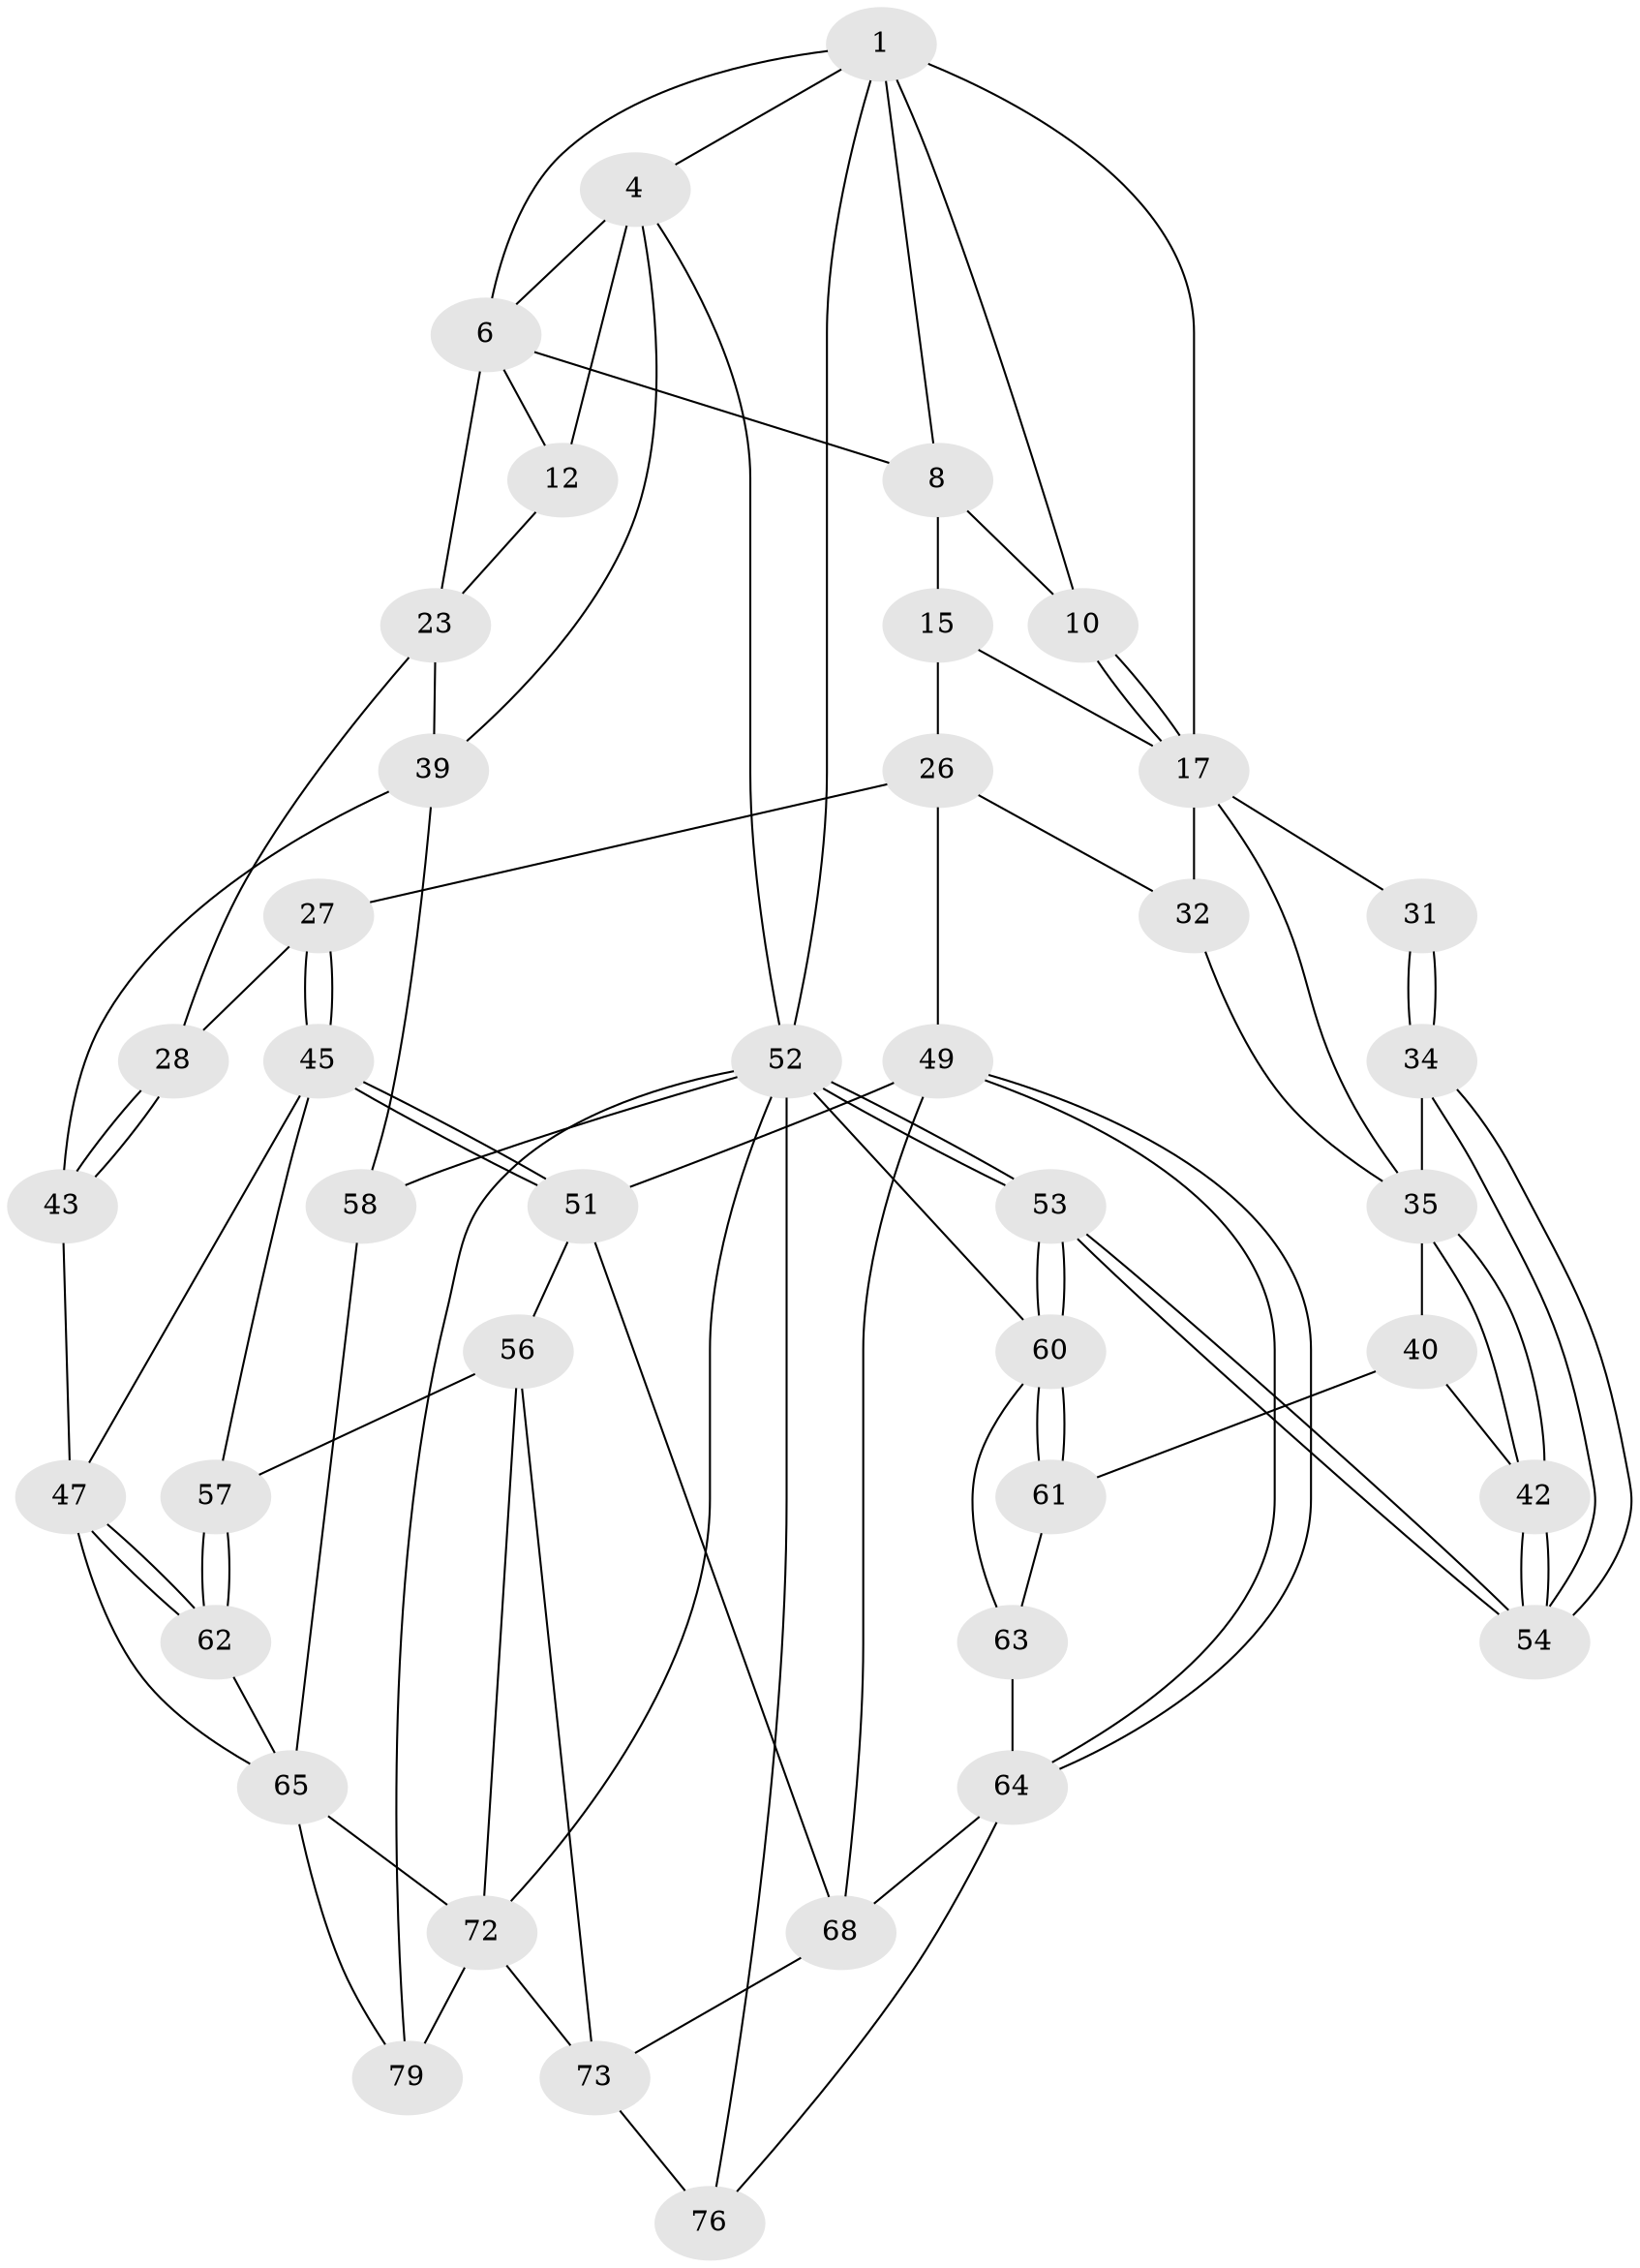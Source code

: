 // original degree distribution, {3: 0.024096385542168676, 5: 0.4578313253012048, 6: 0.24096385542168675, 4: 0.27710843373493976}
// Generated by graph-tools (version 1.1) at 2025/28/03/15/25 16:28:01]
// undirected, 41 vertices, 93 edges
graph export_dot {
graph [start="1"]
  node [color=gray90,style=filled];
  1 [pos="+0.2874176886746552+0",super="+5+2"];
  4 [pos="+0.2255122312115126+0",super="+11"];
  6 [pos="+0.2847585796097718+0.23762327837132458",super="+7+14"];
  8 [pos="+0.4633053923309077+0.13163398426524378",super="+13+9"];
  10 [pos="+0.72725784108463+0"];
  12 [pos="+0.032144000998350096+0.1690466217377843",super="+24"];
  15 [pos="+0.5833549906016745+0.18230715271951695",super="+16+21"];
  17 [pos="+0.8120227731847577+0.2538412763990767",super="+22+18"];
  23 [pos="+0.29094452311564734+0.36772531578855666",super="+29"];
  26 [pos="+0.4946325047174488+0.5043542781966779",super="+33"];
  27 [pos="+0.33140727401237535+0.5145071496152347"];
  28 [pos="+0.2966490568015672+0.46526192888379764"];
  31 [pos="+1+0.45515711074662"];
  32 [pos="+0.6662273172130471+0.6542069100340407"];
  34 [pos="+1+0.45573659526468047"];
  35 [pos="+1+0.4867456611763008",super="+36"];
  39 [pos="+0+0.4503933094424073",super="+44"];
  40 [pos="+0.9279168901662088+0.6740628715138427",super="+41"];
  42 [pos="+0.930081899697802+0.6741786210362877"];
  43 [pos="+0.00043886299157324765+0.6404033271317136"];
  45 [pos="+0.3312205419059927+0.5622047592991898",super="+46"];
  47 [pos="+0.15059890366796072+0.6953119605940329",super="+48"];
  49 [pos="+0.6422485179344752+0.7211700982893022",super="+50"];
  51 [pos="+0.41771306121173085+0.7071532098015106",super="+55"];
  52 [pos="+1+1",super="+59+75"];
  53 [pos="+1+0.9139755728266764"];
  54 [pos="+1+0.7531007608081213"];
  56 [pos="+0.349385547456423+0.8238762316943654",super="+71"];
  57 [pos="+0.2441536270439659+0.8170121306553946"];
  58 [pos="+0+0.9140291599482647"];
  60 [pos="+1+0.9111016767765363",super="+74"];
  61 [pos="+0.821251290320888+0.8000795272306741"];
  62 [pos="+0.22056377883545109+0.8273553802208916"];
  63 [pos="+0.8127196500251922+0.804281790439914"];
  64 [pos="+0.7513370248634569+0.7840985971308523",super="+70"];
  65 [pos="+0.10424795360154236+0.8809528771583779",super="+67+66"];
  68 [pos="+0.5775256386350753+0.8431157025860033",super="+69"];
  72 [pos="+0.3142083079649445+1",super="+78"];
  73 [pos="+0.37632339789238844+1",super="+77"];
  76 [pos="+0.6283473364843836+1"];
  79 [pos="+0.11588666301185366+0.9152279277449544",super="+80"];
  1 -- 8;
  1 -- 6;
  1 -- 4;
  1 -- 52;
  1 -- 10;
  1 -- 17;
  4 -- 6;
  4 -- 12 [weight=2];
  4 -- 52;
  4 -- 39;
  6 -- 12;
  6 -- 8;
  6 -- 23;
  8 -- 15 [weight=2];
  8 -- 10;
  10 -- 17;
  10 -- 17;
  12 -- 23;
  15 -- 17;
  15 -- 26;
  17 -- 31 [weight=2];
  17 -- 32;
  17 -- 35;
  23 -- 28;
  23 -- 39;
  26 -- 27;
  26 -- 32;
  26 -- 49;
  27 -- 28;
  27 -- 45;
  27 -- 45;
  28 -- 43;
  28 -- 43;
  31 -- 34;
  31 -- 34;
  32 -- 35;
  34 -- 35;
  34 -- 54;
  34 -- 54;
  35 -- 42;
  35 -- 42;
  35 -- 40 [weight=2];
  39 -- 58;
  39 -- 43;
  40 -- 42;
  40 -- 61;
  42 -- 54;
  42 -- 54;
  43 -- 47;
  45 -- 51;
  45 -- 51;
  45 -- 57;
  45 -- 47;
  47 -- 62;
  47 -- 62;
  47 -- 65;
  49 -- 64;
  49 -- 64;
  49 -- 51;
  49 -- 68;
  51 -- 56;
  51 -- 68;
  52 -- 53;
  52 -- 53;
  52 -- 72;
  52 -- 58;
  52 -- 79;
  52 -- 60;
  52 -- 76;
  53 -- 54;
  53 -- 54;
  53 -- 60;
  53 -- 60;
  56 -- 57;
  56 -- 73;
  56 -- 72;
  57 -- 62;
  57 -- 62;
  58 -- 65;
  60 -- 61;
  60 -- 61;
  60 -- 63;
  61 -- 63;
  62 -- 65;
  63 -- 64;
  64 -- 68;
  64 -- 76;
  65 -- 72;
  65 -- 79;
  68 -- 73;
  72 -- 73;
  72 -- 79 [weight=2];
  73 -- 76;
}
